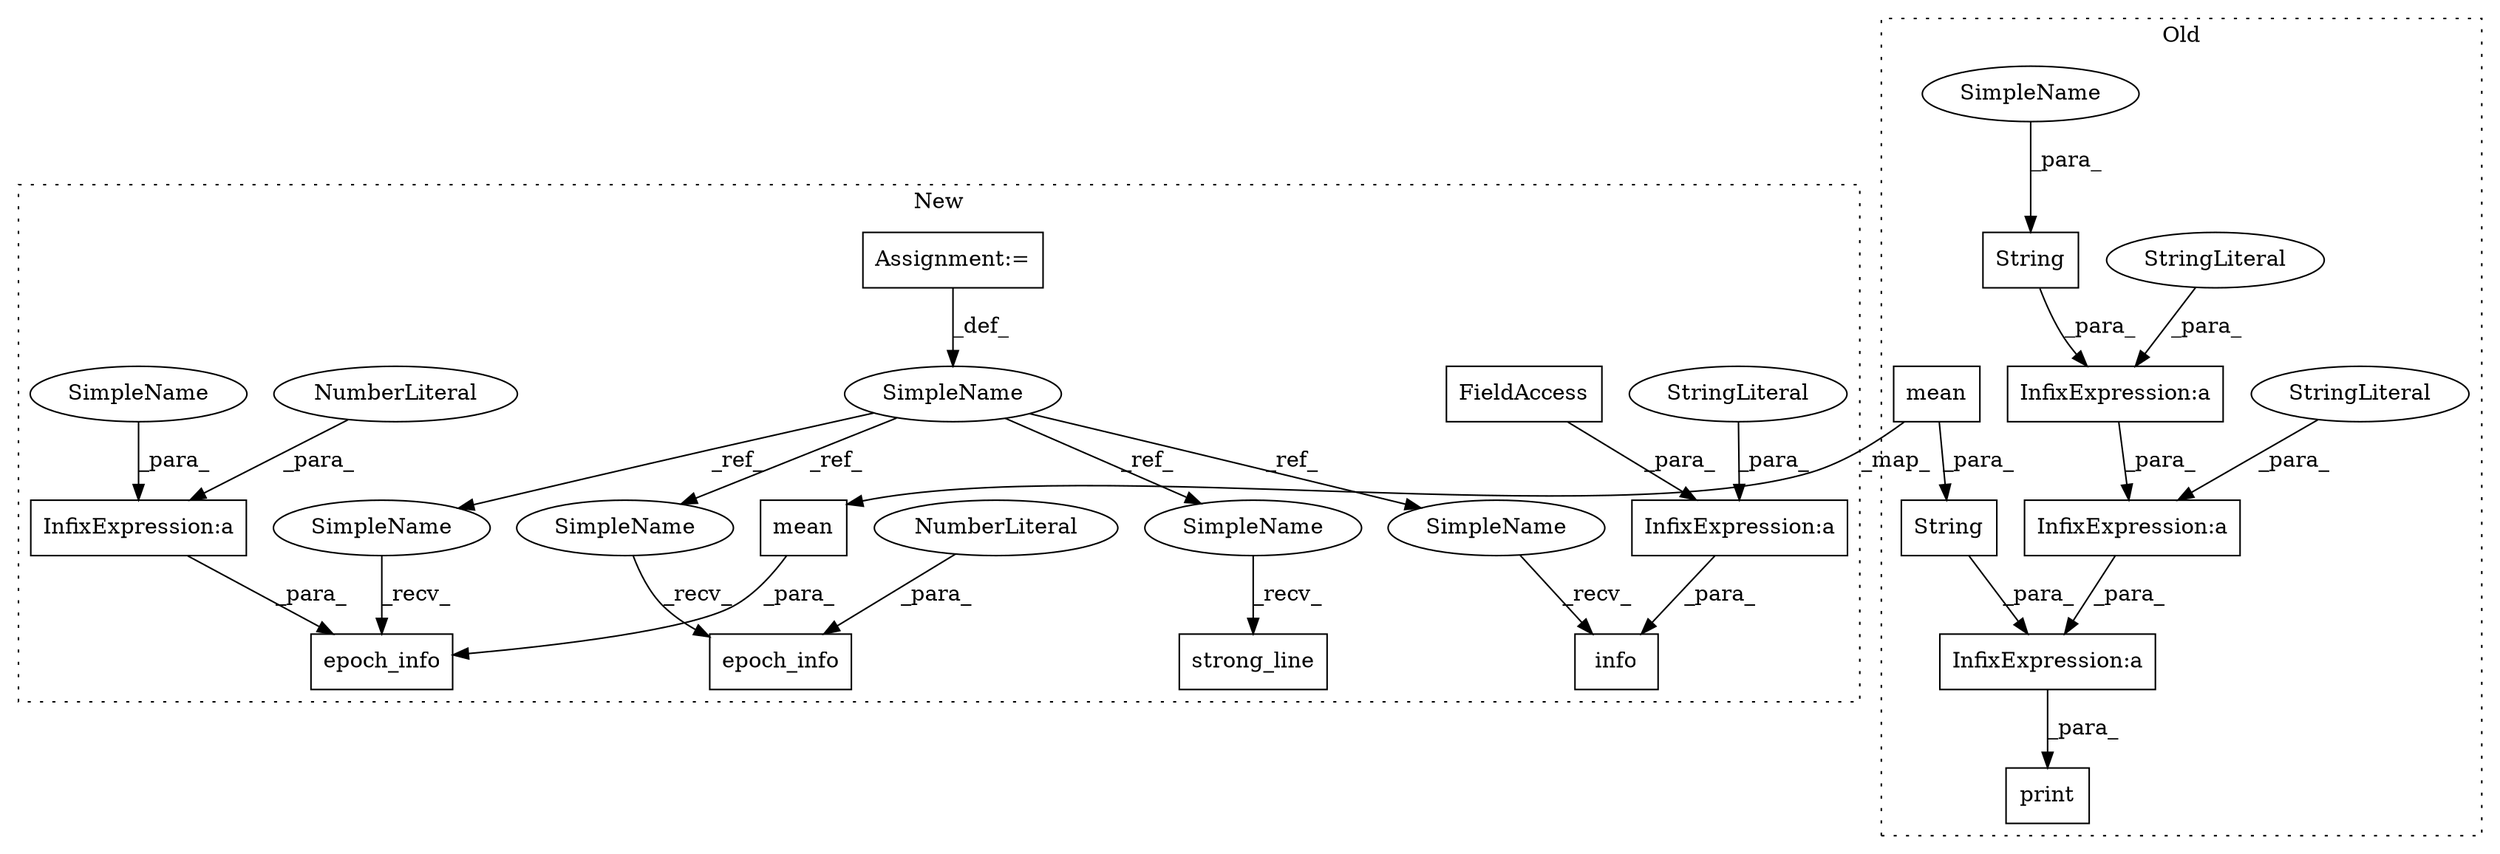 digraph G {
subgraph cluster0 {
1 [label="String" a="32" s="2496,2504" l="7,1" shape="box"];
3 [label="InfixExpression:a" a="27" s="2506" l="3" shape="box"];
7 [label="StringLiteral" a="45" s="2509" l="4" shape="ellipse"];
14 [label="InfixExpression:a" a="27" s="2493" l="3" shape="box"];
15 [label="InfixExpression:a" a="27" s="2514" l="3" shape="box"];
16 [label="String" a="32" s="2517,2537" l="7,1" shape="box"];
17 [label="StringLiteral" a="45" s="2476" l="17" shape="ellipse"];
18 [label="print" a="32" s="2468,2538" l="6,1" shape="box"];
20 [label="mean" a="32" s="2530,2536" l="5,1" shape="box"];
23 [label="SimpleName" a="42" s="2503" l="1" shape="ellipse"];
label = "Old";
style="dotted";
}
subgraph cluster1 {
2 [label="strong_line" a="32" s="1805" l="13" shape="box"];
4 [label="SimpleName" a="42" s="1760" l="6" shape="ellipse"];
5 [label="info" a="32" s="1831,1875" l="5,1" shape="box"];
6 [label="InfixExpression:a" a="27" s="1860" l="3" shape="box"];
8 [label="StringLiteral" a="45" s="1836" l="24" shape="ellipse"];
9 [label="FieldAccess" a="22" s="1863" l="12" shape="box"];
10 [label="epoch_info" a="32" s="2822,2873" l="11,1" shape="box"];
11 [label="Assignment:=" a="7" s="1766" l="1" shape="box"];
12 [label="InfixExpression:a" a="27" s="2834" l="3" shape="box"];
13 [label="NumberLiteral" a="34" s="2837" l="1" shape="ellipse"];
19 [label="mean" a="32" s="2845,2851" l="5,1" shape="box"];
21 [label="epoch_info" a="32" s="2516,2563" l="11,1" shape="box"];
22 [label="NumberLiteral" a="34" s="2527" l="1" shape="ellipse"];
24 [label="SimpleName" a="42" s="2833" l="1" shape="ellipse"];
25 [label="SimpleName" a="42" s="2815" l="6" shape="ellipse"];
26 [label="SimpleName" a="42" s="2509" l="6" shape="ellipse"];
27 [label="SimpleName" a="42" s="1798" l="6" shape="ellipse"];
28 [label="SimpleName" a="42" s="1824" l="6" shape="ellipse"];
label = "New";
style="dotted";
}
1 -> 14 [label="_para_"];
3 -> 15 [label="_para_"];
4 -> 28 [label="_ref_"];
4 -> 26 [label="_ref_"];
4 -> 27 [label="_ref_"];
4 -> 25 [label="_ref_"];
6 -> 5 [label="_para_"];
7 -> 3 [label="_para_"];
8 -> 6 [label="_para_"];
9 -> 6 [label="_para_"];
11 -> 4 [label="_def_"];
12 -> 10 [label="_para_"];
13 -> 12 [label="_para_"];
14 -> 3 [label="_para_"];
15 -> 18 [label="_para_"];
16 -> 15 [label="_para_"];
17 -> 14 [label="_para_"];
19 -> 10 [label="_para_"];
20 -> 16 [label="_para_"];
20 -> 19 [label="_map_"];
22 -> 21 [label="_para_"];
23 -> 1 [label="_para_"];
24 -> 12 [label="_para_"];
25 -> 10 [label="_recv_"];
26 -> 21 [label="_recv_"];
27 -> 2 [label="_recv_"];
28 -> 5 [label="_recv_"];
}